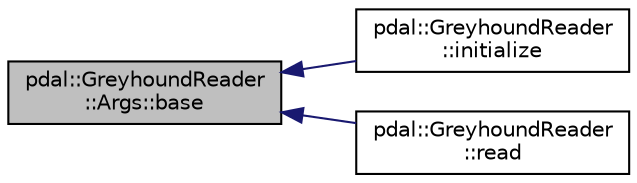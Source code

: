 digraph "pdal::GreyhoundReader::Args::base"
{
  edge [fontname="Helvetica",fontsize="10",labelfontname="Helvetica",labelfontsize="10"];
  node [fontname="Helvetica",fontsize="10",shape=record];
  rankdir="LR";
  Node1 [label="pdal::GreyhoundReader\l::Args::base",height=0.2,width=0.4,color="black", fillcolor="grey75", style="filled", fontcolor="black"];
  Node1 -> Node2 [dir="back",color="midnightblue",fontsize="10",style="solid",fontname="Helvetica"];
  Node2 [label="pdal::GreyhoundReader\l::initialize",height=0.2,width=0.4,color="black", fillcolor="white", style="filled",URL="$classpdal_1_1GreyhoundReader.html#a8de7bca7fcc347b493a0585832801a52"];
  Node1 -> Node3 [dir="back",color="midnightblue",fontsize="10",style="solid",fontname="Helvetica"];
  Node3 [label="pdal::GreyhoundReader\l::read",height=0.2,width=0.4,color="black", fillcolor="white", style="filled",URL="$classpdal_1_1GreyhoundReader.html#a80825b775f133a7d4af529c4a36298e6"];
}
